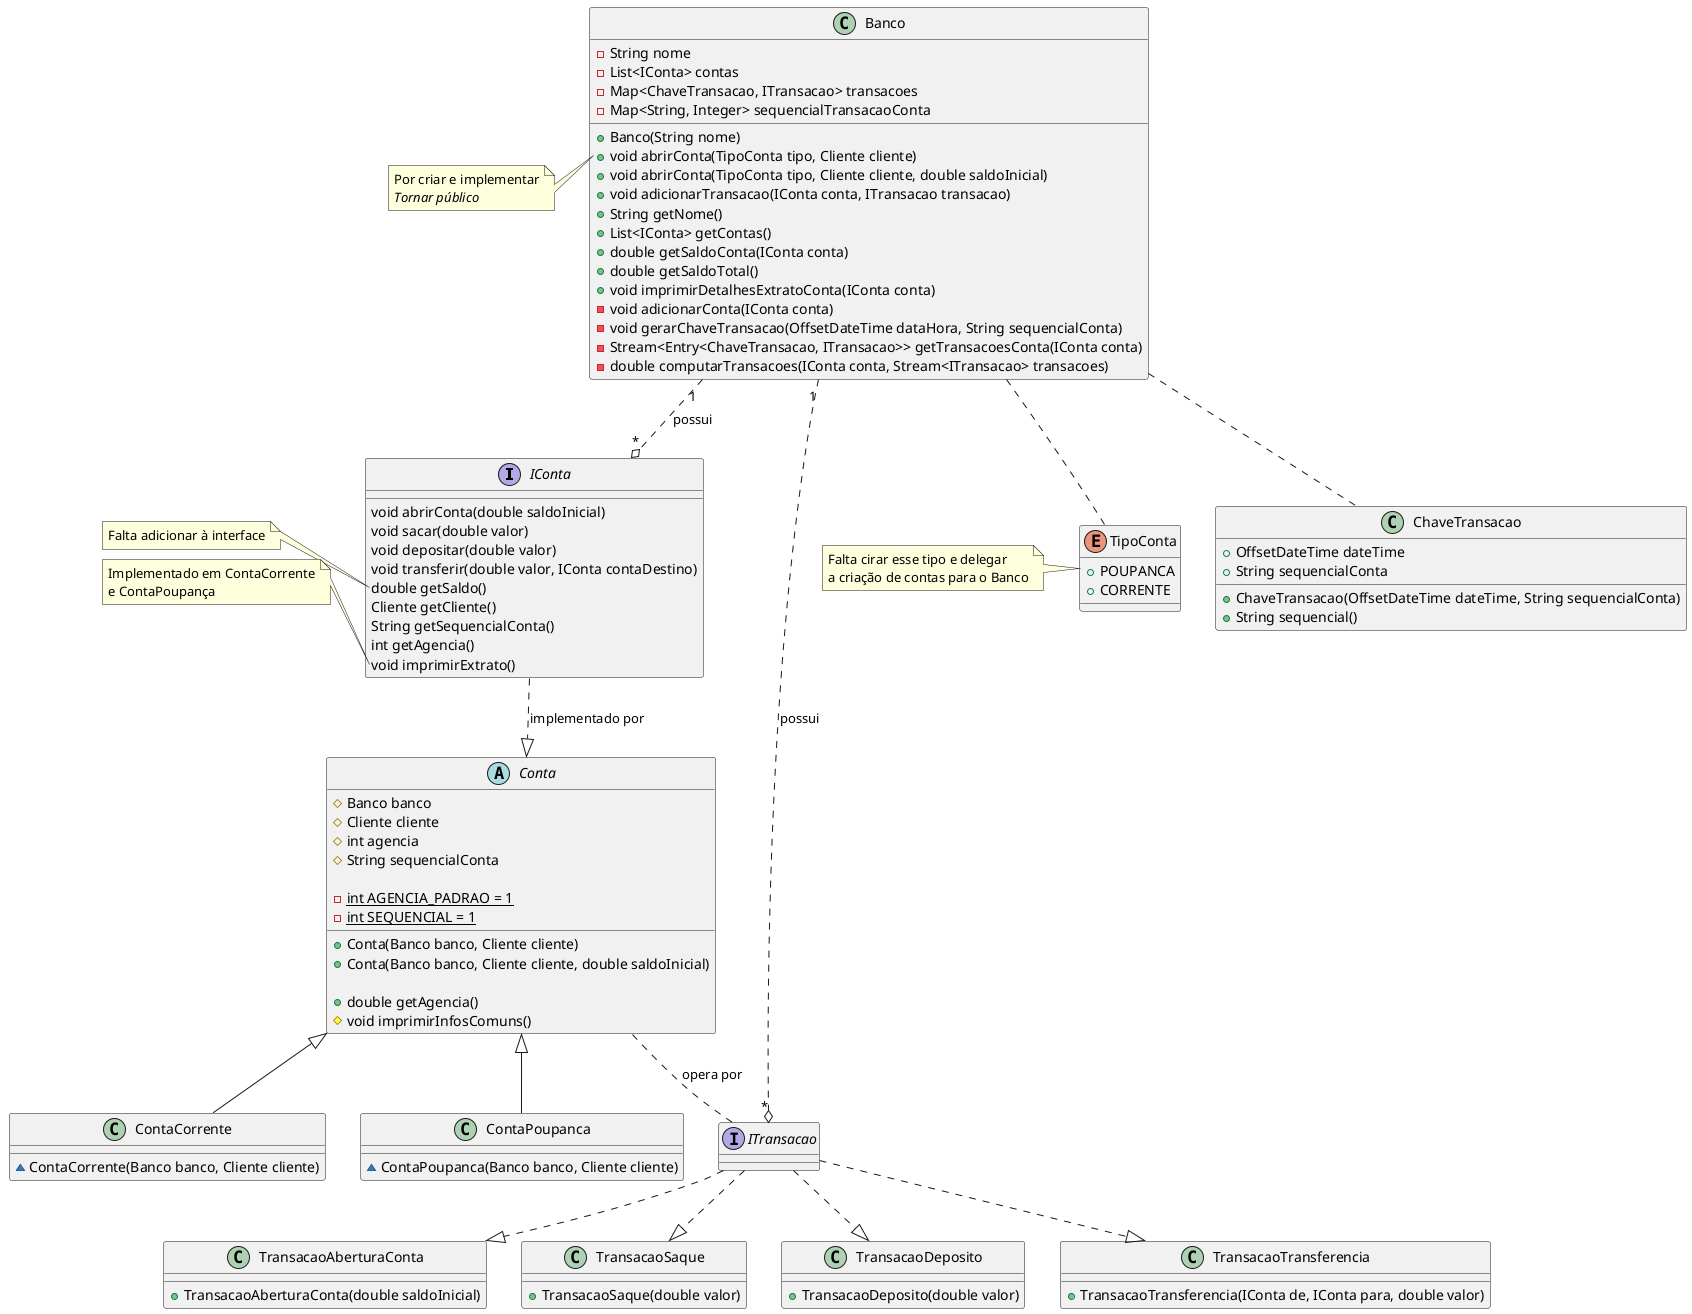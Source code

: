 @startuml
/'
Diagrama de classes em PlantUML: https://plantuml.com/starting
'/

  interface IConta {
    void abrirConta(double saldoInicial)
    void sacar(double valor)
    void depositar(double valor)
    void transferir(double valor, IConta contaDestino)
    double getSaldo()
    Cliente getCliente()
    String getSequencialConta()
    int getAgencia()
    void imprimirExtrato()
  }

  note left of IConta::getSaldo
  Falta adicionar à interface
  end note

  note left of IConta::imprimirExtrato
  Implementado em ContaCorrente
  e ContaPoupança
  end note

  abstract class Conta {
    # Banco banco
    # Cliente cliente
    # int agencia
    # String sequencialConta

    - {static} int AGENCIA_PADRAO = 1
    - {static} int SEQUENCIAL = 1

    + Conta(Banco banco, Cliente cliente)
    + Conta(Banco banco, Cliente cliente, double saldoInicial)

    + double getAgencia()
    # void imprimirInfosComuns()
  }

  class ContaCorrente {
    ~ ContaCorrente(Banco banco, Cliente cliente)
  }

  class ContaPoupanca {
    ~ ContaPoupanca(Banco banco, Cliente cliente)
  }

  enum TipoConta {
    + POUPANCA
    + CORRENTE
  }

  note left of TipoConta
  Falta cirar esse tipo e delegar
  a criação de contas para o Banco
  end note

  class Banco {
    - String nome
    - List<IConta> contas
    - Map<ChaveTransacao, ITransacao> transacoes
    - Map<String, Integer> sequencialTransacaoConta

    + Banco(String nome)
    + void abrirConta(TipoConta tipo, Cliente cliente)
    + void abrirConta(TipoConta tipo, Cliente cliente, double saldoInicial)
    + void adicionarTransacao(IConta conta, ITransacao transacao)
    + String getNome()
    + List<IConta> getContas()
    + double getSaldoConta(IConta conta)
    + double getSaldoTotal()
    + void imprimirDetalhesExtratoConta(IConta conta)
    - void adicionarConta(IConta conta)
    - void gerarChaveTransacao(OffsetDateTime dataHora, String sequencialConta)
    - Stream<Entry<ChaveTransacao, ITransacao>> getTransacoesConta(IConta conta)
    - double computarTransacoes(IConta conta, Stream<ITransacao> transacoes)
  }

  note left of Banco::abrirConta
  Por criar e implementar
  <i>Tornar público</i>
  end note

  interface ITransacao {
  }

  class TransacaoAberturaConta {
    + TransacaoAberturaConta(double saldoInicial)
  }

  class TransacaoSaque {
    + TransacaoSaque(double valor)
  }

  class TransacaoDeposito {
    + TransacaoDeposito(double valor)
  }

  class TransacaoTransferencia {
    + TransacaoTransferencia(IConta de, IConta para, double valor)
  }

  class ChaveTransacao {
    + OffsetDateTime dateTime
    + String sequencialConta

    + ChaveTransacao(OffsetDateTime dateTime, String sequencialConta)
    + String sequencial()
  }

  IConta ..|> Conta: implementado por

  Banco "1" ..o "*" IConta: possui
  Banco .. TipoConta
  Banco "1" ..o "*" ITransacao: possui
  Banco .. ChaveTransacao

  Conta <|-- ContaCorrente
  Conta <|-- ContaPoupanca

  ITransacao ..|> TransacaoAberturaConta
  ITransacao ..|> TransacaoSaque
  ITransacao ..|> TransacaoDeposito
  ITransacao ..|> TransacaoTransferencia

  Conta .. ITransacao: opera por

@enduml
